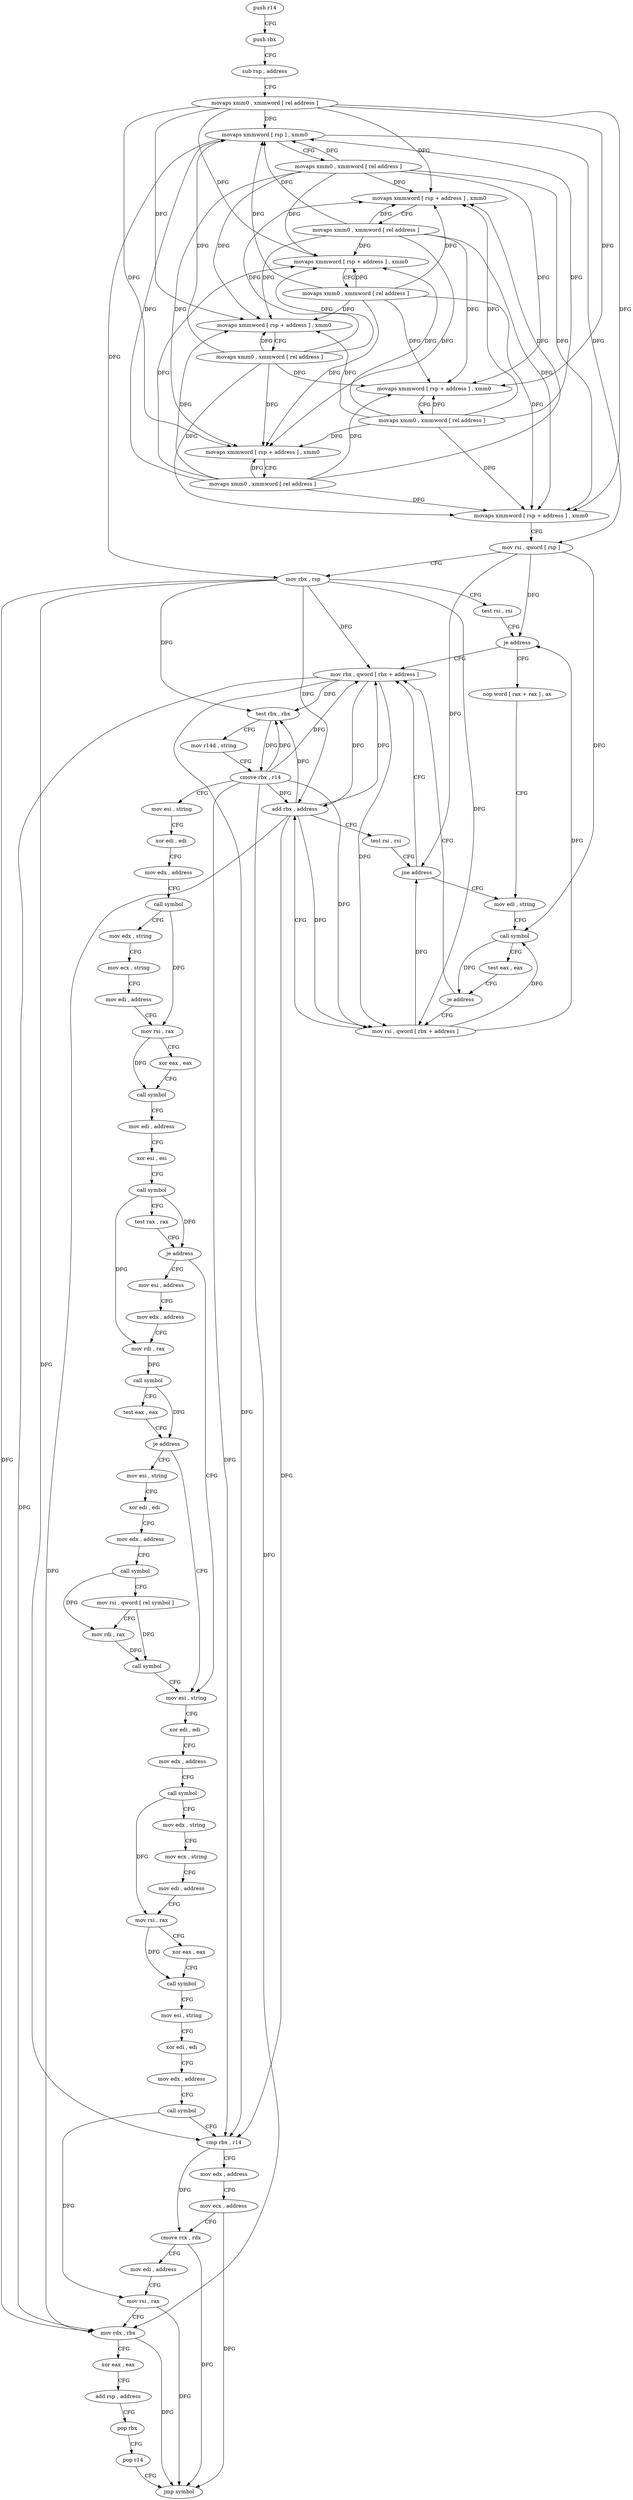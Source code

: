digraph "func" {
"4200480" [label = "push r14" ]
"4200482" [label = "push rbx" ]
"4200483" [label = "sub rsp , address" ]
"4200487" [label = "movaps xmm0 , xmmword [ rel address ]" ]
"4200494" [label = "movaps xmmword [ rsp ] , xmm0" ]
"4200498" [label = "movaps xmm0 , xmmword [ rel address ]" ]
"4200505" [label = "movaps xmmword [ rsp + address ] , xmm0" ]
"4200510" [label = "movaps xmm0 , xmmword [ rel address ]" ]
"4200517" [label = "movaps xmmword [ rsp + address ] , xmm0" ]
"4200522" [label = "movaps xmm0 , xmmword [ rel address ]" ]
"4200529" [label = "movaps xmmword [ rsp + address ] , xmm0" ]
"4200534" [label = "movaps xmm0 , xmmword [ rel address ]" ]
"4200541" [label = "movaps xmmword [ rsp + address ] , xmm0" ]
"4200546" [label = "movaps xmm0 , xmmword [ rel address ]" ]
"4200553" [label = "movaps xmmword [ rsp + address ] , xmm0" ]
"4200558" [label = "movaps xmm0 , xmmword [ rel address ]" ]
"4200565" [label = "movaps xmmword [ rsp + address ] , xmm0" ]
"4200570" [label = "mov rsi , qword [ rsp ]" ]
"4200574" [label = "mov rbx , rsp" ]
"4200577" [label = "test rsi , rsi" ]
"4200580" [label = "je address" ]
"4200619" [label = "mov rbx , qword [ rbx + address ]" ]
"4200582" [label = "nop word [ rax + rax ] , ax" ]
"4200623" [label = "test rbx , rbx" ]
"4200626" [label = "mov r14d , string" ]
"4200632" [label = "cmove rbx , r14" ]
"4200636" [label = "mov esi , string" ]
"4200641" [label = "xor edi , edi" ]
"4200643" [label = "mov edx , address" ]
"4200648" [label = "call symbol" ]
"4200653" [label = "mov edx , string" ]
"4200658" [label = "mov ecx , string" ]
"4200663" [label = "mov edi , address" ]
"4200668" [label = "mov rsi , rax" ]
"4200671" [label = "xor eax , eax" ]
"4200673" [label = "call symbol" ]
"4200678" [label = "mov edi , address" ]
"4200683" [label = "xor esi , esi" ]
"4200685" [label = "call symbol" ]
"4200690" [label = "test rax , rax" ]
"4200693" [label = "je address" ]
"4200749" [label = "mov esi , string" ]
"4200695" [label = "mov esi , address" ]
"4200592" [label = "mov edi , string" ]
"4200754" [label = "xor edi , edi" ]
"4200756" [label = "mov edx , address" ]
"4200761" [label = "call symbol" ]
"4200766" [label = "mov edx , string" ]
"4200771" [label = "mov ecx , string" ]
"4200776" [label = "mov edi , address" ]
"4200781" [label = "mov rsi , rax" ]
"4200784" [label = "xor eax , eax" ]
"4200786" [label = "call symbol" ]
"4200791" [label = "mov esi , string" ]
"4200796" [label = "xor edi , edi" ]
"4200798" [label = "mov edx , address" ]
"4200803" [label = "call symbol" ]
"4200808" [label = "cmp rbx , r14" ]
"4200811" [label = "mov edx , address" ]
"4200816" [label = "mov ecx , address" ]
"4200821" [label = "cmove rcx , rdx" ]
"4200825" [label = "mov edi , address" ]
"4200830" [label = "mov rsi , rax" ]
"4200833" [label = "mov rdx , rbx" ]
"4200836" [label = "xor eax , eax" ]
"4200838" [label = "add rsp , address" ]
"4200842" [label = "pop rbx" ]
"4200843" [label = "pop r14" ]
"4200845" [label = "jmp symbol" ]
"4200700" [label = "mov edx , address" ]
"4200705" [label = "mov rdi , rax" ]
"4200708" [label = "call symbol" ]
"4200713" [label = "test eax , eax" ]
"4200715" [label = "je address" ]
"4200717" [label = "mov esi , string" ]
"4200606" [label = "mov rsi , qword [ rbx + address ]" ]
"4200610" [label = "add rbx , address" ]
"4200614" [label = "test rsi , rsi" ]
"4200617" [label = "jne address" ]
"4200722" [label = "xor edi , edi" ]
"4200724" [label = "mov edx , address" ]
"4200729" [label = "call symbol" ]
"4200734" [label = "mov rsi , qword [ rel symbol ]" ]
"4200741" [label = "mov rdi , rax" ]
"4200744" [label = "call symbol" ]
"4200597" [label = "call symbol" ]
"4200602" [label = "test eax , eax" ]
"4200604" [label = "je address" ]
"4200480" -> "4200482" [ label = "CFG" ]
"4200482" -> "4200483" [ label = "CFG" ]
"4200483" -> "4200487" [ label = "CFG" ]
"4200487" -> "4200494" [ label = "DFG" ]
"4200487" -> "4200505" [ label = "DFG" ]
"4200487" -> "4200517" [ label = "DFG" ]
"4200487" -> "4200529" [ label = "DFG" ]
"4200487" -> "4200541" [ label = "DFG" ]
"4200487" -> "4200553" [ label = "DFG" ]
"4200487" -> "4200565" [ label = "DFG" ]
"4200494" -> "4200498" [ label = "CFG" ]
"4200494" -> "4200570" [ label = "DFG" ]
"4200494" -> "4200574" [ label = "DFG" ]
"4200498" -> "4200505" [ label = "DFG" ]
"4200498" -> "4200494" [ label = "DFG" ]
"4200498" -> "4200517" [ label = "DFG" ]
"4200498" -> "4200529" [ label = "DFG" ]
"4200498" -> "4200541" [ label = "DFG" ]
"4200498" -> "4200553" [ label = "DFG" ]
"4200498" -> "4200565" [ label = "DFG" ]
"4200505" -> "4200510" [ label = "CFG" ]
"4200510" -> "4200517" [ label = "DFG" ]
"4200510" -> "4200494" [ label = "DFG" ]
"4200510" -> "4200505" [ label = "DFG" ]
"4200510" -> "4200529" [ label = "DFG" ]
"4200510" -> "4200541" [ label = "DFG" ]
"4200510" -> "4200553" [ label = "DFG" ]
"4200510" -> "4200565" [ label = "DFG" ]
"4200517" -> "4200522" [ label = "CFG" ]
"4200522" -> "4200529" [ label = "DFG" ]
"4200522" -> "4200494" [ label = "DFG" ]
"4200522" -> "4200505" [ label = "DFG" ]
"4200522" -> "4200517" [ label = "DFG" ]
"4200522" -> "4200541" [ label = "DFG" ]
"4200522" -> "4200553" [ label = "DFG" ]
"4200522" -> "4200565" [ label = "DFG" ]
"4200529" -> "4200534" [ label = "CFG" ]
"4200534" -> "4200541" [ label = "DFG" ]
"4200534" -> "4200494" [ label = "DFG" ]
"4200534" -> "4200505" [ label = "DFG" ]
"4200534" -> "4200517" [ label = "DFG" ]
"4200534" -> "4200529" [ label = "DFG" ]
"4200534" -> "4200553" [ label = "DFG" ]
"4200534" -> "4200565" [ label = "DFG" ]
"4200541" -> "4200546" [ label = "CFG" ]
"4200546" -> "4200553" [ label = "DFG" ]
"4200546" -> "4200494" [ label = "DFG" ]
"4200546" -> "4200505" [ label = "DFG" ]
"4200546" -> "4200517" [ label = "DFG" ]
"4200546" -> "4200529" [ label = "DFG" ]
"4200546" -> "4200541" [ label = "DFG" ]
"4200546" -> "4200565" [ label = "DFG" ]
"4200553" -> "4200558" [ label = "CFG" ]
"4200558" -> "4200565" [ label = "DFG" ]
"4200558" -> "4200494" [ label = "DFG" ]
"4200558" -> "4200505" [ label = "DFG" ]
"4200558" -> "4200517" [ label = "DFG" ]
"4200558" -> "4200529" [ label = "DFG" ]
"4200558" -> "4200541" [ label = "DFG" ]
"4200558" -> "4200553" [ label = "DFG" ]
"4200565" -> "4200570" [ label = "CFG" ]
"4200570" -> "4200574" [ label = "CFG" ]
"4200570" -> "4200580" [ label = "DFG" ]
"4200570" -> "4200597" [ label = "DFG" ]
"4200570" -> "4200617" [ label = "DFG" ]
"4200574" -> "4200577" [ label = "CFG" ]
"4200574" -> "4200619" [ label = "DFG" ]
"4200574" -> "4200623" [ label = "DFG" ]
"4200574" -> "4200808" [ label = "DFG" ]
"4200574" -> "4200606" [ label = "DFG" ]
"4200574" -> "4200610" [ label = "DFG" ]
"4200574" -> "4200833" [ label = "DFG" ]
"4200577" -> "4200580" [ label = "CFG" ]
"4200580" -> "4200619" [ label = "CFG" ]
"4200580" -> "4200582" [ label = "CFG" ]
"4200619" -> "4200623" [ label = "DFG" ]
"4200619" -> "4200808" [ label = "DFG" ]
"4200619" -> "4200606" [ label = "DFG" ]
"4200619" -> "4200610" [ label = "DFG" ]
"4200619" -> "4200833" [ label = "DFG" ]
"4200582" -> "4200592" [ label = "CFG" ]
"4200623" -> "4200626" [ label = "CFG" ]
"4200623" -> "4200632" [ label = "DFG" ]
"4200626" -> "4200632" [ label = "CFG" ]
"4200632" -> "4200636" [ label = "CFG" ]
"4200632" -> "4200619" [ label = "DFG" ]
"4200632" -> "4200623" [ label = "DFG" ]
"4200632" -> "4200808" [ label = "DFG" ]
"4200632" -> "4200606" [ label = "DFG" ]
"4200632" -> "4200610" [ label = "DFG" ]
"4200632" -> "4200833" [ label = "DFG" ]
"4200636" -> "4200641" [ label = "CFG" ]
"4200641" -> "4200643" [ label = "CFG" ]
"4200643" -> "4200648" [ label = "CFG" ]
"4200648" -> "4200653" [ label = "CFG" ]
"4200648" -> "4200668" [ label = "DFG" ]
"4200653" -> "4200658" [ label = "CFG" ]
"4200658" -> "4200663" [ label = "CFG" ]
"4200663" -> "4200668" [ label = "CFG" ]
"4200668" -> "4200671" [ label = "CFG" ]
"4200668" -> "4200673" [ label = "DFG" ]
"4200671" -> "4200673" [ label = "CFG" ]
"4200673" -> "4200678" [ label = "CFG" ]
"4200678" -> "4200683" [ label = "CFG" ]
"4200683" -> "4200685" [ label = "CFG" ]
"4200685" -> "4200690" [ label = "CFG" ]
"4200685" -> "4200693" [ label = "DFG" ]
"4200685" -> "4200705" [ label = "DFG" ]
"4200690" -> "4200693" [ label = "CFG" ]
"4200693" -> "4200749" [ label = "CFG" ]
"4200693" -> "4200695" [ label = "CFG" ]
"4200749" -> "4200754" [ label = "CFG" ]
"4200695" -> "4200700" [ label = "CFG" ]
"4200592" -> "4200597" [ label = "CFG" ]
"4200754" -> "4200756" [ label = "CFG" ]
"4200756" -> "4200761" [ label = "CFG" ]
"4200761" -> "4200766" [ label = "CFG" ]
"4200761" -> "4200781" [ label = "DFG" ]
"4200766" -> "4200771" [ label = "CFG" ]
"4200771" -> "4200776" [ label = "CFG" ]
"4200776" -> "4200781" [ label = "CFG" ]
"4200781" -> "4200784" [ label = "CFG" ]
"4200781" -> "4200786" [ label = "DFG" ]
"4200784" -> "4200786" [ label = "CFG" ]
"4200786" -> "4200791" [ label = "CFG" ]
"4200791" -> "4200796" [ label = "CFG" ]
"4200796" -> "4200798" [ label = "CFG" ]
"4200798" -> "4200803" [ label = "CFG" ]
"4200803" -> "4200808" [ label = "CFG" ]
"4200803" -> "4200830" [ label = "DFG" ]
"4200808" -> "4200811" [ label = "CFG" ]
"4200808" -> "4200821" [ label = "DFG" ]
"4200811" -> "4200816" [ label = "CFG" ]
"4200816" -> "4200821" [ label = "CFG" ]
"4200816" -> "4200845" [ label = "DFG" ]
"4200821" -> "4200825" [ label = "CFG" ]
"4200821" -> "4200845" [ label = "DFG" ]
"4200825" -> "4200830" [ label = "CFG" ]
"4200830" -> "4200833" [ label = "CFG" ]
"4200830" -> "4200845" [ label = "DFG" ]
"4200833" -> "4200836" [ label = "CFG" ]
"4200833" -> "4200845" [ label = "DFG" ]
"4200836" -> "4200838" [ label = "CFG" ]
"4200838" -> "4200842" [ label = "CFG" ]
"4200842" -> "4200843" [ label = "CFG" ]
"4200843" -> "4200845" [ label = "CFG" ]
"4200700" -> "4200705" [ label = "CFG" ]
"4200705" -> "4200708" [ label = "DFG" ]
"4200708" -> "4200713" [ label = "CFG" ]
"4200708" -> "4200715" [ label = "DFG" ]
"4200713" -> "4200715" [ label = "CFG" ]
"4200715" -> "4200749" [ label = "CFG" ]
"4200715" -> "4200717" [ label = "CFG" ]
"4200717" -> "4200722" [ label = "CFG" ]
"4200606" -> "4200610" [ label = "CFG" ]
"4200606" -> "4200580" [ label = "DFG" ]
"4200606" -> "4200597" [ label = "DFG" ]
"4200606" -> "4200617" [ label = "DFG" ]
"4200610" -> "4200614" [ label = "CFG" ]
"4200610" -> "4200619" [ label = "DFG" ]
"4200610" -> "4200623" [ label = "DFG" ]
"4200610" -> "4200808" [ label = "DFG" ]
"4200610" -> "4200606" [ label = "DFG" ]
"4200610" -> "4200833" [ label = "DFG" ]
"4200614" -> "4200617" [ label = "CFG" ]
"4200617" -> "4200592" [ label = "CFG" ]
"4200617" -> "4200619" [ label = "CFG" ]
"4200722" -> "4200724" [ label = "CFG" ]
"4200724" -> "4200729" [ label = "CFG" ]
"4200729" -> "4200734" [ label = "CFG" ]
"4200729" -> "4200741" [ label = "DFG" ]
"4200734" -> "4200741" [ label = "CFG" ]
"4200734" -> "4200744" [ label = "DFG" ]
"4200741" -> "4200744" [ label = "DFG" ]
"4200744" -> "4200749" [ label = "CFG" ]
"4200597" -> "4200602" [ label = "CFG" ]
"4200597" -> "4200604" [ label = "DFG" ]
"4200602" -> "4200604" [ label = "CFG" ]
"4200604" -> "4200619" [ label = "CFG" ]
"4200604" -> "4200606" [ label = "CFG" ]
}
